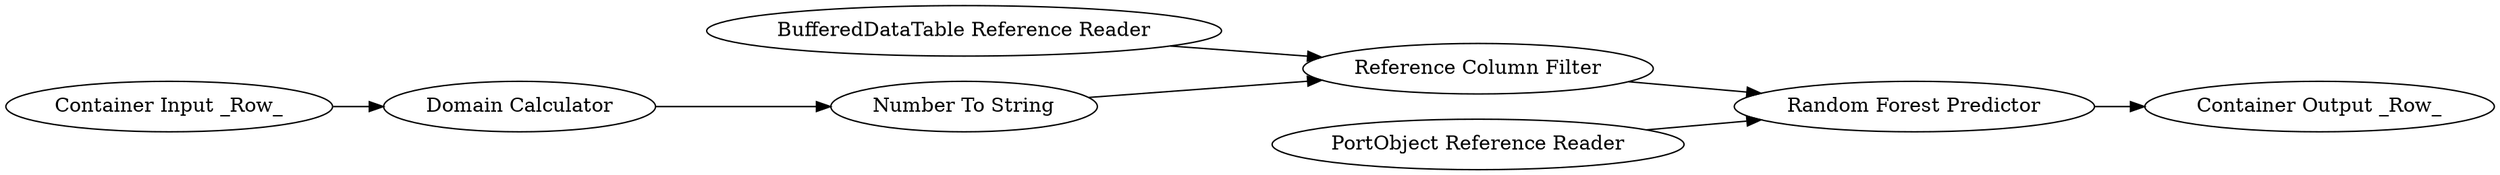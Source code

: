 digraph {
	"-8214317813145536493_108" [label="Random Forest Predictor"]
	"-8214317813145536493_691" [label="Reference Column Filter"]
	"-8214317813145536493_1451" [label="PortObject Reference Reader"]
	"-8214317813145536493_1453" [label="Container Output _Row_"]
	"-8214317813145536493_663" [label="BufferedDataTable Reference Reader"]
	"-8214317813145536493_107" [label="Domain Calculator"]
	"-8214317813145536493_1452" [label="Container Input _Row_"]
	"-8214317813145536493_105" [label="Number To String"]
	"-8214317813145536493_1451" -> "-8214317813145536493_108"
	"-8214317813145536493_105" -> "-8214317813145536493_691"
	"-8214317813145536493_691" -> "-8214317813145536493_108"
	"-8214317813145536493_1452" -> "-8214317813145536493_107"
	"-8214317813145536493_663" -> "-8214317813145536493_691"
	"-8214317813145536493_108" -> "-8214317813145536493_1453"
	"-8214317813145536493_107" -> "-8214317813145536493_105"
	rankdir=LR
}
